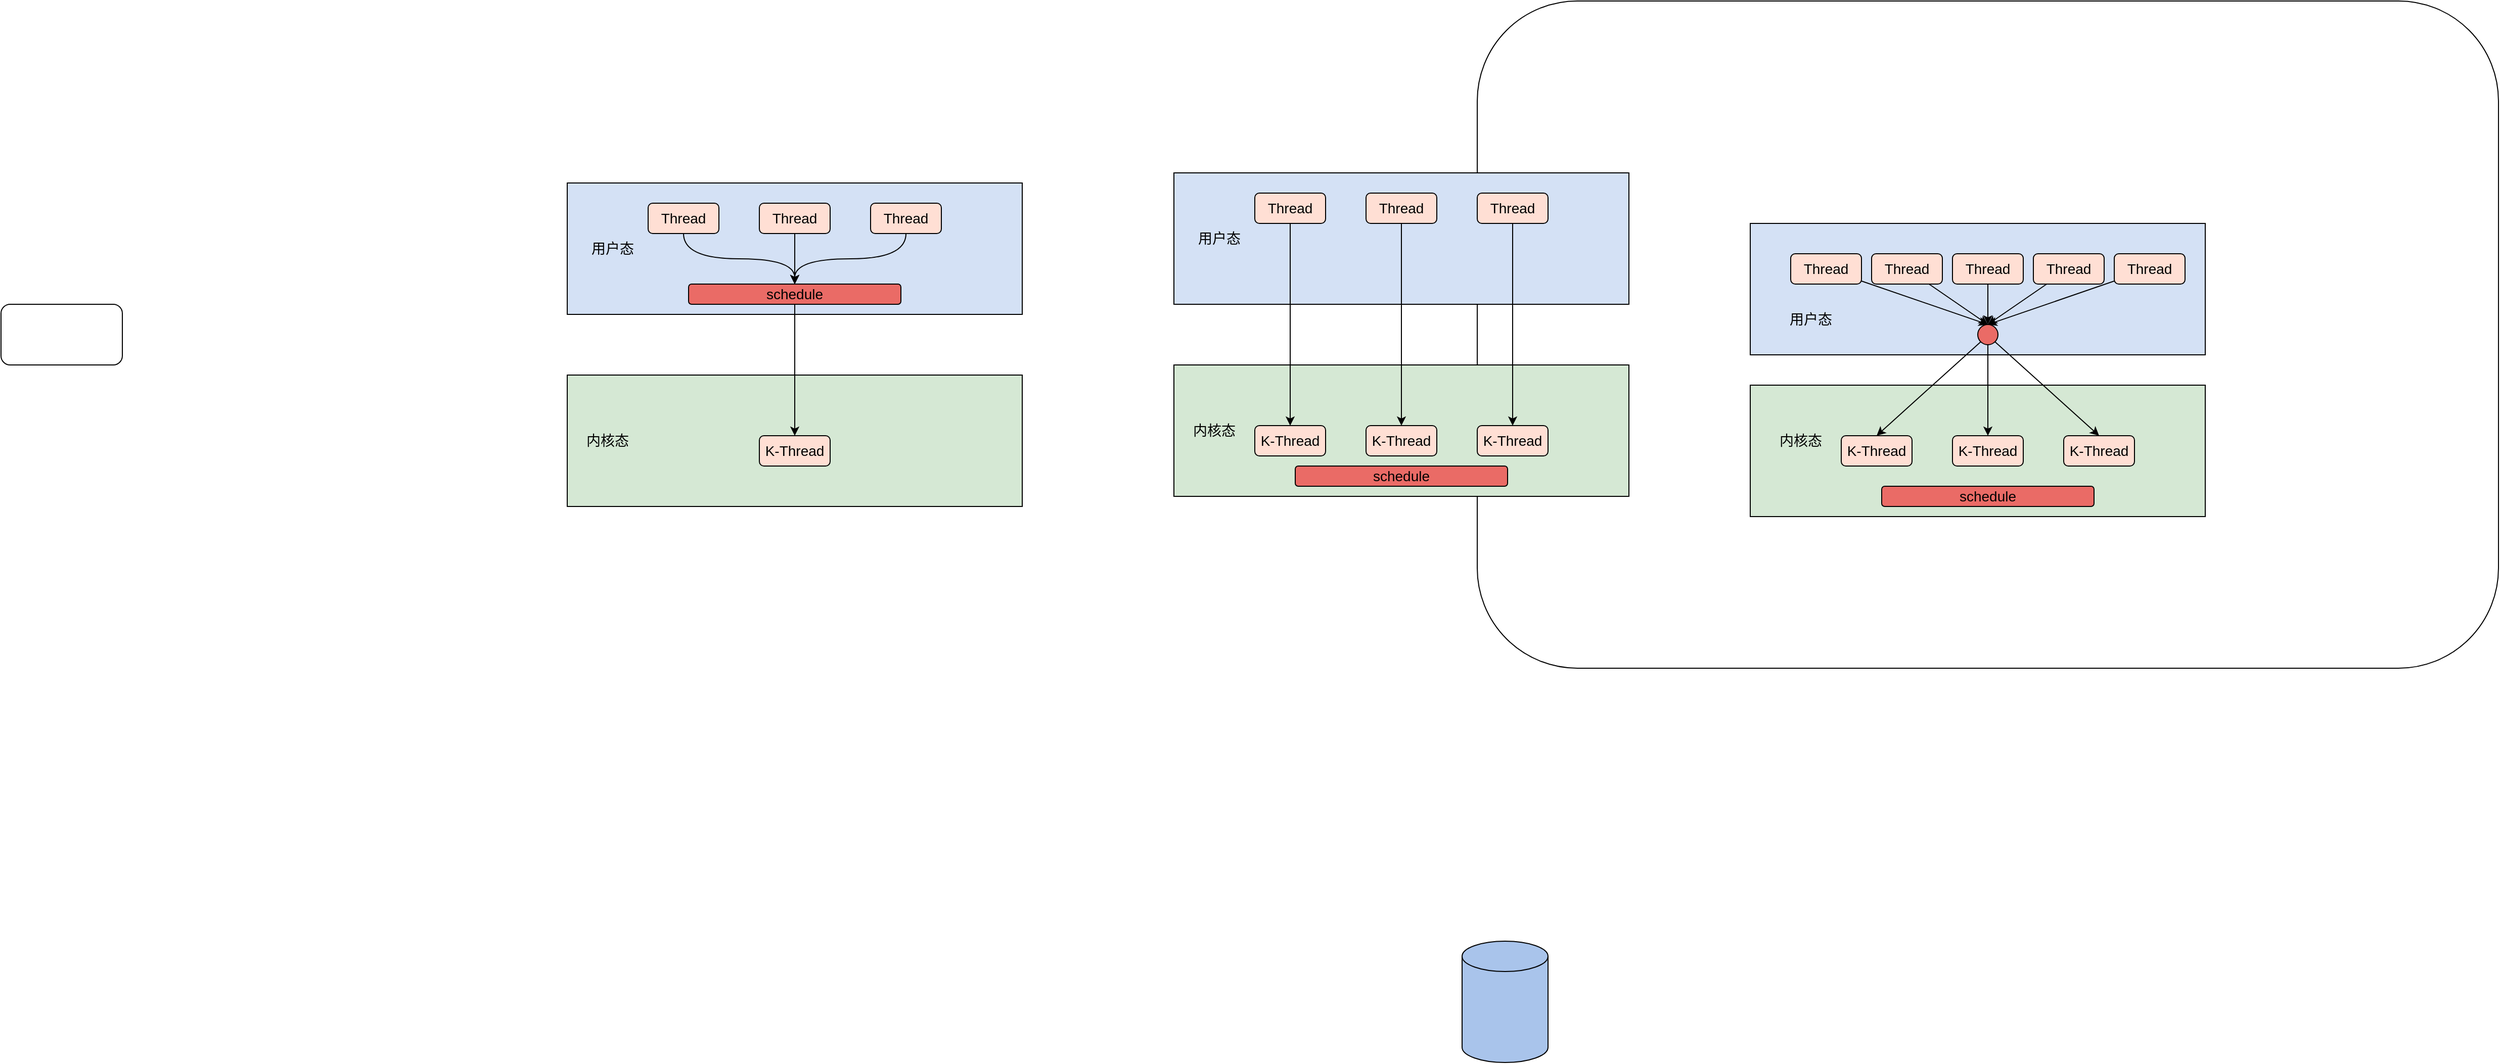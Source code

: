<mxfile version="17.2.4" type="github">
  <diagram id="9jDq9MyssEpwgQ-kfI7M" name="Page-1">
    <mxGraphModel dx="2173" dy="1760" grid="1" gridSize="10" guides="1" tooltips="1" connect="1" arrows="1" fold="1" page="1" pageScale="1" pageWidth="827" pageHeight="1169" math="0" shadow="0">
      <root>
        <mxCell id="0" />
        <mxCell id="1" parent="0" />
        <mxCell id="_KENNYTRMj9vcw94azHn-8" value="" style="rounded=1;whiteSpace=wrap;html=1;fontSize=14;fillColor=#FFFFFF;" parent="1" vertex="1">
          <mxGeometry x="1140" y="-10" width="1010" height="660" as="geometry" />
        </mxCell>
        <mxCell id="_KENNYTRMj9vcw94azHn-10" value="" style="rounded=0;whiteSpace=wrap;html=1;fillColor=#D4E1F5;" parent="1" vertex="1">
          <mxGeometry x="240" y="170" width="450" height="130" as="geometry" />
        </mxCell>
        <mxCell id="_KENNYTRMj9vcw94azHn-2" value="" style="rounded=0;whiteSpace=wrap;html=1;fillColor=#D5E8D4;" parent="1" vertex="1">
          <mxGeometry x="240" y="360" width="450" height="130" as="geometry" />
        </mxCell>
        <mxCell id="_KENNYTRMj9vcw94azHn-3" value="" style="rounded=1;whiteSpace=wrap;html=1;fontSize=14;" parent="1" vertex="1">
          <mxGeometry x="-320" y="290" width="120" height="60" as="geometry" />
        </mxCell>
        <mxCell id="_KENNYTRMj9vcw94azHn-18" style="edgeStyle=orthogonalEdgeStyle;curved=1;rounded=0;orthogonalLoop=1;jettySize=auto;html=1;fontSize=14;" parent="1" source="_KENNYTRMj9vcw94azHn-4" target="_KENNYTRMj9vcw94azHn-16" edge="1">
          <mxGeometry relative="1" as="geometry" />
        </mxCell>
        <mxCell id="_KENNYTRMj9vcw94azHn-4" value="Thread" style="rounded=1;whiteSpace=wrap;html=1;fontSize=14;fillColor=#FFDFD4;" parent="1" vertex="1">
          <mxGeometry x="320" y="190" width="70" height="30" as="geometry" />
        </mxCell>
        <mxCell id="_KENNYTRMj9vcw94azHn-19" value="" style="edgeStyle=orthogonalEdgeStyle;curved=1;rounded=0;orthogonalLoop=1;jettySize=auto;html=1;fontSize=14;" parent="1" source="_KENNYTRMj9vcw94azHn-5" target="_KENNYTRMj9vcw94azHn-16" edge="1">
          <mxGeometry relative="1" as="geometry" />
        </mxCell>
        <mxCell id="_KENNYTRMj9vcw94azHn-5" value="Thread" style="rounded=1;whiteSpace=wrap;html=1;fontSize=14;fillColor=#FFDFD4;" parent="1" vertex="1">
          <mxGeometry x="430" y="190" width="70" height="30" as="geometry" />
        </mxCell>
        <mxCell id="_KENNYTRMj9vcw94azHn-20" style="edgeStyle=orthogonalEdgeStyle;curved=1;rounded=0;orthogonalLoop=1;jettySize=auto;html=1;entryX=0.5;entryY=0;entryDx=0;entryDy=0;fontSize=14;" parent="1" source="_KENNYTRMj9vcw94azHn-6" target="_KENNYTRMj9vcw94azHn-16" edge="1">
          <mxGeometry relative="1" as="geometry" />
        </mxCell>
        <mxCell id="_KENNYTRMj9vcw94azHn-6" value="Thread" style="rounded=1;whiteSpace=wrap;html=1;fontSize=14;fillColor=#FFDFD4;" parent="1" vertex="1">
          <mxGeometry x="540" y="190" width="70" height="30" as="geometry" />
        </mxCell>
        <mxCell id="_KENNYTRMj9vcw94azHn-7" value="内核态" style="text;html=1;strokeColor=none;fillColor=none;align=center;verticalAlign=middle;whiteSpace=wrap;rounded=0;fontSize=14;" parent="1" vertex="1">
          <mxGeometry x="250" y="410" width="60" height="30" as="geometry" />
        </mxCell>
        <mxCell id="_KENNYTRMj9vcw94azHn-11" value="用户态" style="text;html=1;strokeColor=none;fillColor=none;align=center;verticalAlign=middle;whiteSpace=wrap;rounded=0;fontSize=14;" parent="1" vertex="1">
          <mxGeometry x="255" y="220" width="60" height="30" as="geometry" />
        </mxCell>
        <mxCell id="_KENNYTRMj9vcw94azHn-12" value="K-Thread" style="rounded=1;whiteSpace=wrap;html=1;fontSize=14;fillColor=#FFDFD4;" parent="1" vertex="1">
          <mxGeometry x="430" y="420" width="70" height="30" as="geometry" />
        </mxCell>
        <mxCell id="_KENNYTRMj9vcw94azHn-21" style="edgeStyle=orthogonalEdgeStyle;curved=1;rounded=0;orthogonalLoop=1;jettySize=auto;html=1;fontSize=14;" parent="1" source="_KENNYTRMj9vcw94azHn-16" target="_KENNYTRMj9vcw94azHn-12" edge="1">
          <mxGeometry relative="1" as="geometry" />
        </mxCell>
        <mxCell id="_KENNYTRMj9vcw94azHn-16" value="schedule" style="rounded=1;whiteSpace=wrap;html=1;fontSize=14;fillColor=#EA6B66;" parent="1" vertex="1">
          <mxGeometry x="360" y="270" width="210" height="20" as="geometry" />
        </mxCell>
        <mxCell id="_KENNYTRMj9vcw94azHn-22" value="" style="rounded=0;whiteSpace=wrap;html=1;fillColor=#D4E1F5;" parent="1" vertex="1">
          <mxGeometry x="840" y="160" width="450" height="130" as="geometry" />
        </mxCell>
        <mxCell id="_KENNYTRMj9vcw94azHn-23" value="" style="rounded=0;whiteSpace=wrap;html=1;fillColor=#D5E8D4;" parent="1" vertex="1">
          <mxGeometry x="840" y="350" width="450" height="130" as="geometry" />
        </mxCell>
        <mxCell id="_KENNYTRMj9vcw94azHn-38" style="edgeStyle=orthogonalEdgeStyle;curved=1;rounded=0;orthogonalLoop=1;jettySize=auto;html=1;fontSize=14;" parent="1" source="_KENNYTRMj9vcw94azHn-25" target="_KENNYTRMj9vcw94azHn-36" edge="1">
          <mxGeometry relative="1" as="geometry" />
        </mxCell>
        <mxCell id="_KENNYTRMj9vcw94azHn-25" value="Thread" style="rounded=1;whiteSpace=wrap;html=1;fontSize=14;fillColor=#FFDFD4;" parent="1" vertex="1">
          <mxGeometry x="920" y="180" width="70" height="30" as="geometry" />
        </mxCell>
        <mxCell id="_KENNYTRMj9vcw94azHn-37" style="edgeStyle=orthogonalEdgeStyle;curved=1;rounded=0;orthogonalLoop=1;jettySize=auto;html=1;fontSize=14;" parent="1" source="_KENNYTRMj9vcw94azHn-27" target="_KENNYTRMj9vcw94azHn-32" edge="1">
          <mxGeometry relative="1" as="geometry" />
        </mxCell>
        <mxCell id="_KENNYTRMj9vcw94azHn-27" value="Thread" style="rounded=1;whiteSpace=wrap;html=1;fontSize=14;fillColor=#FFDFD4;" parent="1" vertex="1">
          <mxGeometry x="1030" y="180" width="70" height="30" as="geometry" />
        </mxCell>
        <mxCell id="_KENNYTRMj9vcw94azHn-40" style="edgeStyle=orthogonalEdgeStyle;curved=1;rounded=0;orthogonalLoop=1;jettySize=auto;html=1;fontSize=14;" parent="1" source="_KENNYTRMj9vcw94azHn-29" target="_KENNYTRMj9vcw94azHn-35" edge="1">
          <mxGeometry relative="1" as="geometry" />
        </mxCell>
        <mxCell id="_KENNYTRMj9vcw94azHn-29" value="Thread" style="rounded=1;whiteSpace=wrap;html=1;fontSize=14;fillColor=#FFDFD4;" parent="1" vertex="1">
          <mxGeometry x="1140" y="180" width="70" height="30" as="geometry" />
        </mxCell>
        <mxCell id="_KENNYTRMj9vcw94azHn-30" value="内核态" style="text;html=1;strokeColor=none;fillColor=none;align=center;verticalAlign=middle;whiteSpace=wrap;rounded=0;fontSize=14;" parent="1" vertex="1">
          <mxGeometry x="850" y="400" width="60" height="30" as="geometry" />
        </mxCell>
        <mxCell id="_KENNYTRMj9vcw94azHn-31" value="用户态" style="text;html=1;strokeColor=none;fillColor=none;align=center;verticalAlign=middle;whiteSpace=wrap;rounded=0;fontSize=14;" parent="1" vertex="1">
          <mxGeometry x="855" y="210" width="60" height="30" as="geometry" />
        </mxCell>
        <mxCell id="_KENNYTRMj9vcw94azHn-32" value="K-Thread" style="rounded=1;whiteSpace=wrap;html=1;fontSize=14;fillColor=#FFDFD4;" parent="1" vertex="1">
          <mxGeometry x="1030" y="410" width="70" height="30" as="geometry" />
        </mxCell>
        <mxCell id="_KENNYTRMj9vcw94azHn-35" value="K-Thread" style="rounded=1;whiteSpace=wrap;html=1;fontSize=14;fillColor=#FFDFD4;" parent="1" vertex="1">
          <mxGeometry x="1140" y="410" width="70" height="30" as="geometry" />
        </mxCell>
        <mxCell id="_KENNYTRMj9vcw94azHn-36" value="K-Thread" style="rounded=1;whiteSpace=wrap;html=1;fontSize=14;fillColor=#FFDFD4;" parent="1" vertex="1">
          <mxGeometry x="920" y="410" width="70" height="30" as="geometry" />
        </mxCell>
        <mxCell id="_KENNYTRMj9vcw94azHn-41" value="schedule" style="rounded=1;whiteSpace=wrap;html=1;fontSize=14;fillColor=#EA6B66;" parent="1" vertex="1">
          <mxGeometry x="960" y="450" width="210" height="20" as="geometry" />
        </mxCell>
        <mxCell id="_KENNYTRMj9vcw94azHn-42" value="" style="rounded=0;whiteSpace=wrap;html=1;fillColor=#D4E1F5;" parent="1" vertex="1">
          <mxGeometry x="1410" y="210" width="450" height="130" as="geometry" />
        </mxCell>
        <mxCell id="_KENNYTRMj9vcw94azHn-43" value="" style="rounded=0;whiteSpace=wrap;html=1;fillColor=#D5E8D4;" parent="1" vertex="1">
          <mxGeometry x="1410" y="370" width="450" height="130" as="geometry" />
        </mxCell>
        <mxCell id="_KENNYTRMj9vcw94azHn-63" style="edgeStyle=none;rounded=0;orthogonalLoop=1;jettySize=auto;html=1;entryX=0.5;entryY=0;entryDx=0;entryDy=0;fontSize=14;" parent="1" source="_KENNYTRMj9vcw94azHn-45" target="_KENNYTRMj9vcw94azHn-58" edge="1">
          <mxGeometry relative="1" as="geometry" />
        </mxCell>
        <mxCell id="_KENNYTRMj9vcw94azHn-45" value="Thread" style="rounded=1;whiteSpace=wrap;html=1;fontSize=14;fillColor=#FFDFD4;" parent="1" vertex="1">
          <mxGeometry x="1450" y="240" width="70" height="30" as="geometry" />
        </mxCell>
        <mxCell id="_KENNYTRMj9vcw94azHn-62" style="edgeStyle=none;rounded=0;orthogonalLoop=1;jettySize=auto;html=1;entryX=0.5;entryY=0;entryDx=0;entryDy=0;fontSize=14;" parent="1" source="_KENNYTRMj9vcw94azHn-47" target="_KENNYTRMj9vcw94azHn-58" edge="1">
          <mxGeometry relative="1" as="geometry" />
        </mxCell>
        <mxCell id="_KENNYTRMj9vcw94azHn-47" value="Thread" style="rounded=1;whiteSpace=wrap;html=1;fontSize=14;fillColor=#FFDFD4;" parent="1" vertex="1">
          <mxGeometry x="1610" y="240" width="70" height="30" as="geometry" />
        </mxCell>
        <mxCell id="_KENNYTRMj9vcw94azHn-65" style="edgeStyle=none;rounded=0;orthogonalLoop=1;jettySize=auto;html=1;entryX=0.5;entryY=0;entryDx=0;entryDy=0;fontSize=14;" parent="1" source="_KENNYTRMj9vcw94azHn-49" target="_KENNYTRMj9vcw94azHn-58" edge="1">
          <mxGeometry relative="1" as="geometry" />
        </mxCell>
        <mxCell id="_KENNYTRMj9vcw94azHn-49" value="Thread" style="rounded=1;whiteSpace=wrap;html=1;fontSize=14;fillColor=#FFDFD4;" parent="1" vertex="1">
          <mxGeometry x="1770" y="240" width="70" height="30" as="geometry" />
        </mxCell>
        <mxCell id="_KENNYTRMj9vcw94azHn-50" value="内核态" style="text;html=1;strokeColor=none;fillColor=none;align=center;verticalAlign=middle;whiteSpace=wrap;rounded=0;fontSize=14;" parent="1" vertex="1">
          <mxGeometry x="1430" y="410" width="60" height="30" as="geometry" />
        </mxCell>
        <mxCell id="_KENNYTRMj9vcw94azHn-51" value="用户态" style="text;html=1;strokeColor=none;fillColor=none;align=center;verticalAlign=middle;whiteSpace=wrap;rounded=0;fontSize=14;" parent="1" vertex="1">
          <mxGeometry x="1440" y="290" width="60" height="30" as="geometry" />
        </mxCell>
        <mxCell id="_KENNYTRMj9vcw94azHn-52" value="K-Thread" style="rounded=1;whiteSpace=wrap;html=1;fontSize=14;fillColor=#FFDFD4;" parent="1" vertex="1">
          <mxGeometry x="1610" y="420" width="70" height="30" as="geometry" />
        </mxCell>
        <mxCell id="_KENNYTRMj9vcw94azHn-53" value="K-Thread" style="rounded=1;whiteSpace=wrap;html=1;fontSize=14;fillColor=#FFDFD4;" parent="1" vertex="1">
          <mxGeometry x="1720" y="420" width="70" height="30" as="geometry" />
        </mxCell>
        <mxCell id="_KENNYTRMj9vcw94azHn-54" value="K-Thread" style="rounded=1;whiteSpace=wrap;html=1;fontSize=14;fillColor=#FFDFD4;" parent="1" vertex="1">
          <mxGeometry x="1500" y="420" width="70" height="30" as="geometry" />
        </mxCell>
        <mxCell id="_KENNYTRMj9vcw94azHn-61" style="edgeStyle=none;rounded=0;orthogonalLoop=1;jettySize=auto;html=1;entryX=0.5;entryY=0;entryDx=0;entryDy=0;fontSize=14;" parent="1" source="_KENNYTRMj9vcw94azHn-56" target="_KENNYTRMj9vcw94azHn-58" edge="1">
          <mxGeometry relative="1" as="geometry" />
        </mxCell>
        <mxCell id="_KENNYTRMj9vcw94azHn-56" value="Thread" style="rounded=1;whiteSpace=wrap;html=1;fontSize=14;fillColor=#FFDFD4;" parent="1" vertex="1">
          <mxGeometry x="1690" y="240" width="70" height="30" as="geometry" />
        </mxCell>
        <mxCell id="_KENNYTRMj9vcw94azHn-59" style="rounded=0;orthogonalLoop=1;jettySize=auto;html=1;entryX=0.5;entryY=0;entryDx=0;entryDy=0;fontSize=14;" parent="1" source="_KENNYTRMj9vcw94azHn-57" target="_KENNYTRMj9vcw94azHn-58" edge="1">
          <mxGeometry relative="1" as="geometry" />
        </mxCell>
        <mxCell id="_KENNYTRMj9vcw94azHn-57" value="Thread" style="rounded=1;whiteSpace=wrap;html=1;fontSize=14;fillColor=#FFDFD4;" parent="1" vertex="1">
          <mxGeometry x="1530" y="240" width="70" height="30" as="geometry" />
        </mxCell>
        <mxCell id="_KENNYTRMj9vcw94azHn-68" style="edgeStyle=none;rounded=0;orthogonalLoop=1;jettySize=auto;html=1;fontSize=14;" parent="1" source="_KENNYTRMj9vcw94azHn-58" target="_KENNYTRMj9vcw94azHn-52" edge="1">
          <mxGeometry relative="1" as="geometry" />
        </mxCell>
        <mxCell id="_KENNYTRMj9vcw94azHn-58" value="" style="ellipse;whiteSpace=wrap;html=1;fontSize=14;fillColor=#EA6B66;" parent="1" vertex="1">
          <mxGeometry x="1635" y="310" width="20" height="20" as="geometry" />
        </mxCell>
        <mxCell id="_KENNYTRMj9vcw94azHn-69" value="" style="endArrow=classic;html=1;rounded=0;fontSize=14;entryX=0.5;entryY=0;entryDx=0;entryDy=0;exitX=0;exitY=1;exitDx=0;exitDy=0;" parent="1" source="_KENNYTRMj9vcw94azHn-58" target="_KENNYTRMj9vcw94azHn-54" edge="1">
          <mxGeometry width="50" height="50" relative="1" as="geometry">
            <mxPoint x="1520" y="390" as="sourcePoint" />
            <mxPoint x="1570" y="340" as="targetPoint" />
          </mxGeometry>
        </mxCell>
        <mxCell id="_KENNYTRMj9vcw94azHn-70" value="" style="endArrow=classic;html=1;rounded=0;fontSize=14;entryX=0.5;entryY=0;entryDx=0;entryDy=0;exitX=1;exitY=1;exitDx=0;exitDy=0;" parent="1" source="_KENNYTRMj9vcw94azHn-58" target="_KENNYTRMj9vcw94azHn-53" edge="1">
          <mxGeometry width="50" height="50" relative="1" as="geometry">
            <mxPoint x="1647.929" y="337.071" as="sourcePoint" />
            <mxPoint x="1545" y="420" as="targetPoint" />
          </mxGeometry>
        </mxCell>
        <mxCell id="_KENNYTRMj9vcw94azHn-71" value="" style="shape=cylinder3;whiteSpace=wrap;html=1;boundedLbl=1;backgroundOutline=1;size=15;fontSize=14;fillColor=#A9C4EB;" parent="1" vertex="1">
          <mxGeometry x="1125" y="920" width="85" height="120" as="geometry" />
        </mxCell>
        <mxCell id="1KJMy1WHpD6J4A4tEZew-1" value="schedule" style="rounded=1;whiteSpace=wrap;html=1;fontSize=14;fillColor=#EA6B66;" vertex="1" parent="1">
          <mxGeometry x="1540" y="470" width="210" height="20" as="geometry" />
        </mxCell>
      </root>
    </mxGraphModel>
  </diagram>
</mxfile>
